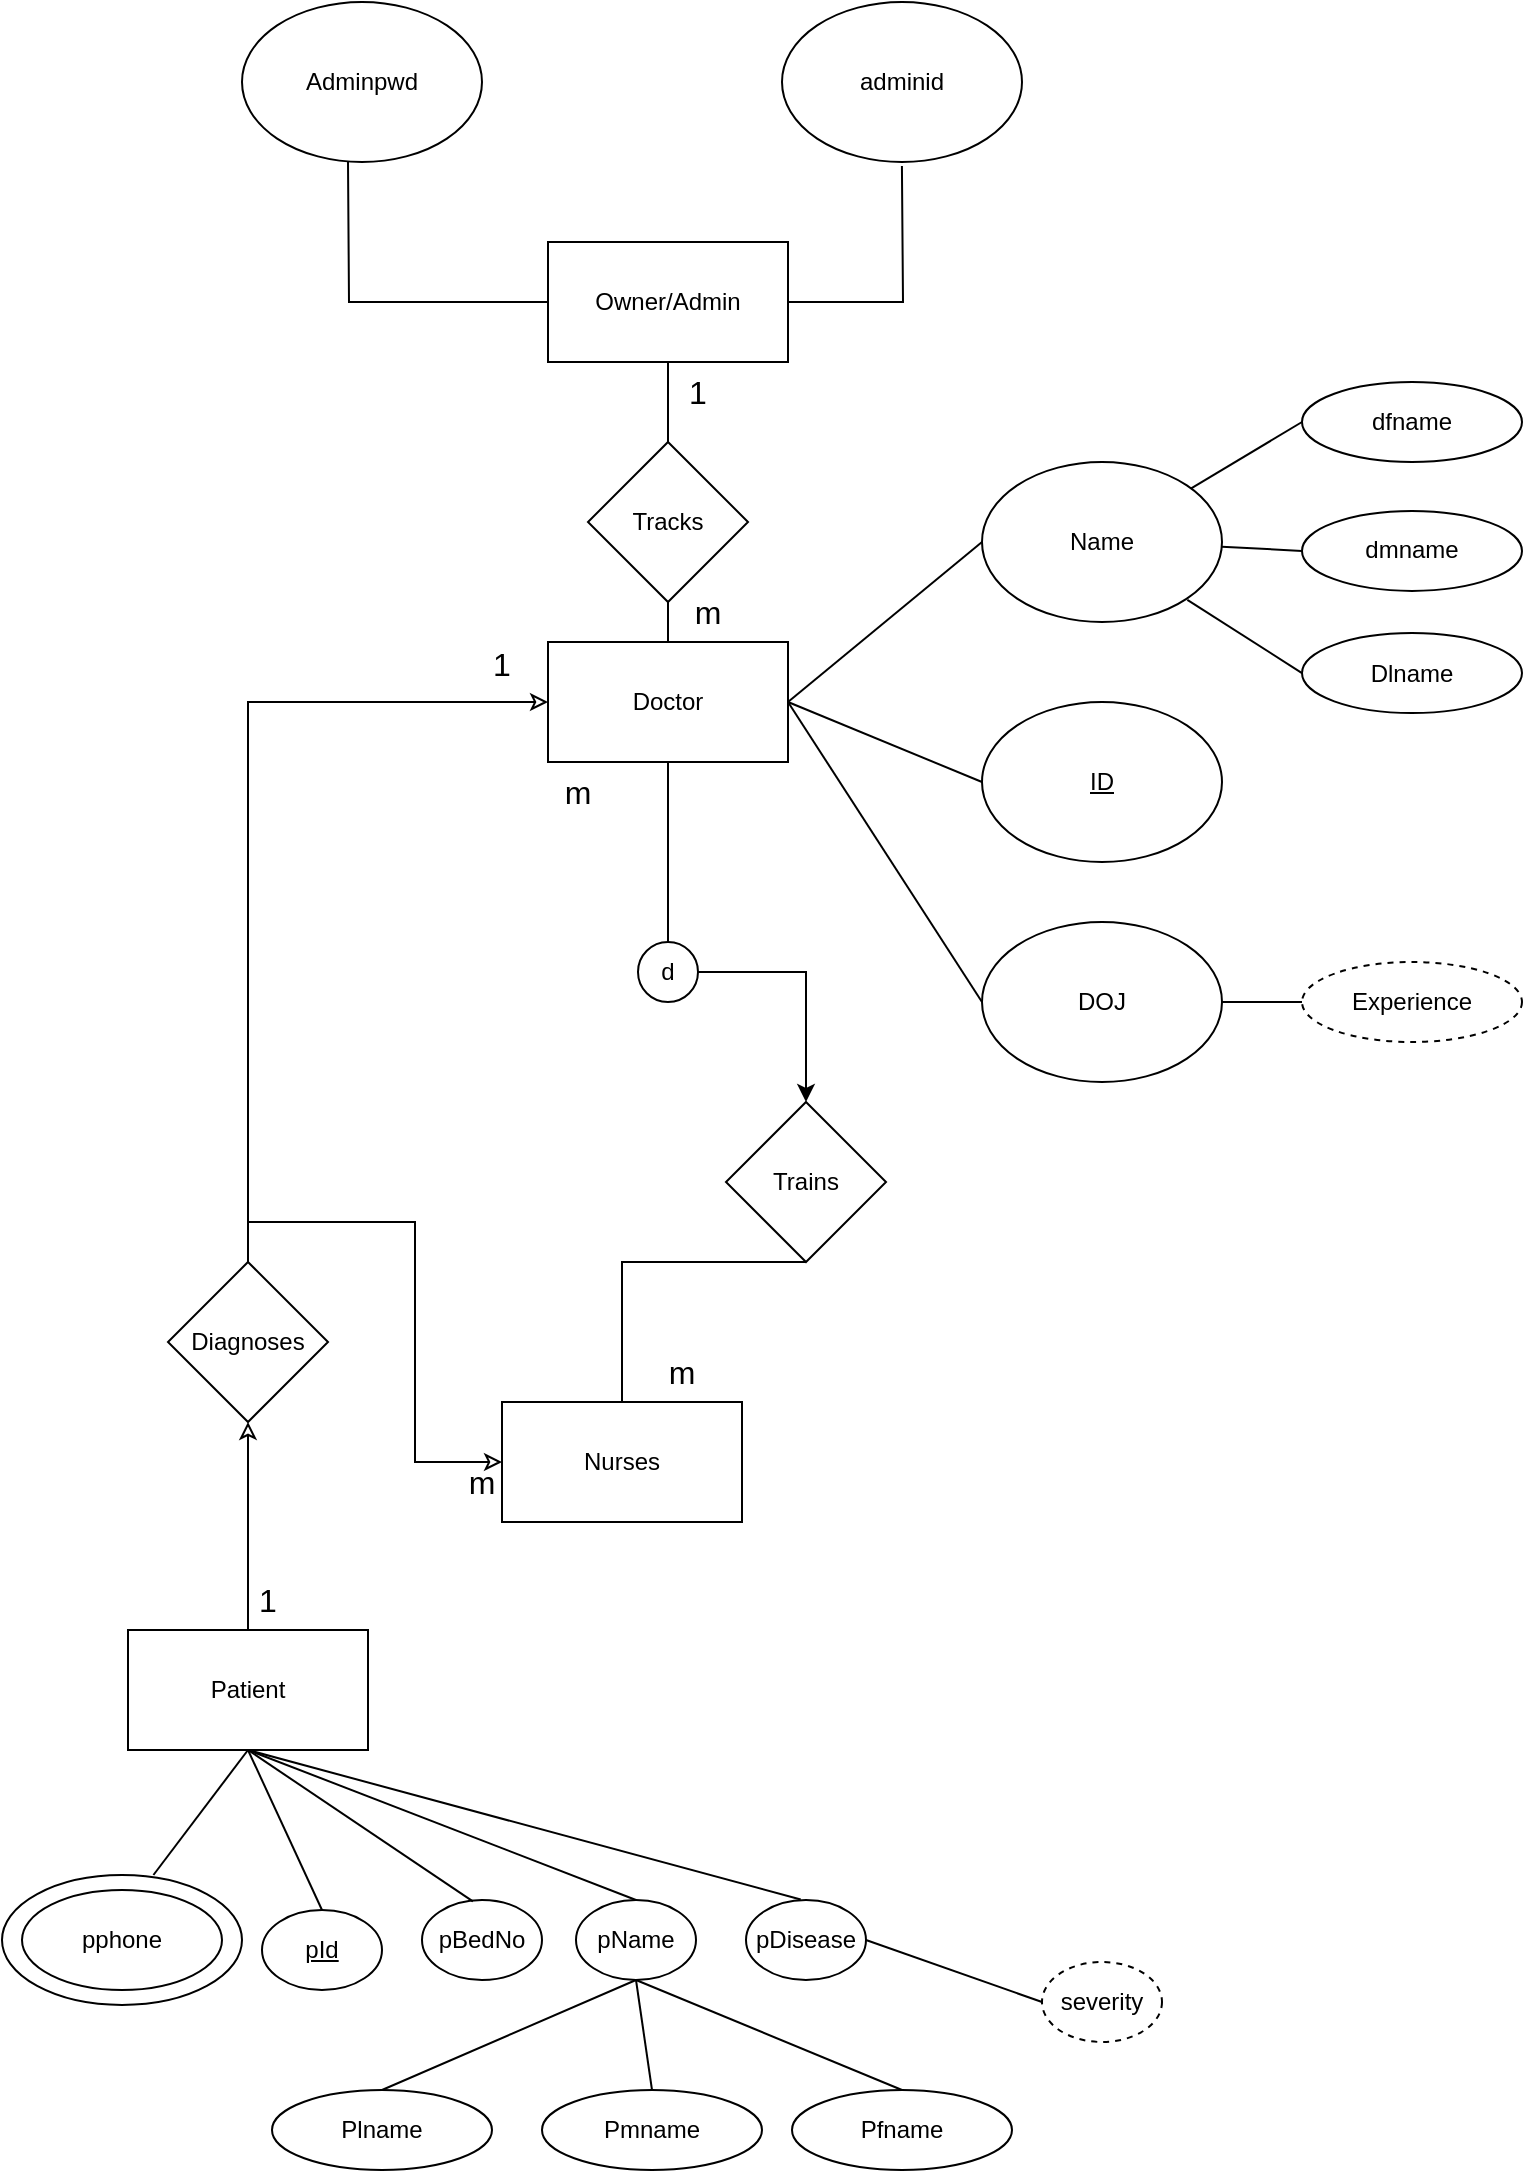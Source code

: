 <mxfile version="20.8.0" type="github">
  <diagram id="R2lEEEUBdFMjLlhIrx00" name="Page-1">
    <mxGraphModel dx="1444" dy="775" grid="1" gridSize="10" guides="1" tooltips="1" connect="1" arrows="1" fold="1" page="1" pageScale="1" pageWidth="850" pageHeight="1100" math="0" shadow="0" extFonts="Permanent Marker^https://fonts.googleapis.com/css?family=Permanent+Marker">
      <root>
        <mxCell id="0" />
        <mxCell id="1" parent="0" />
        <mxCell id="s-d3TQJozYRdmBQAh-HW-65" value="Trains" style="rhombus;whiteSpace=wrap;html=1;fillOpacity=0;" parent="1" vertex="1">
          <mxGeometry x="402" y="560" width="80" height="80" as="geometry" />
        </mxCell>
        <mxCell id="qZSQInR1mWZaFcF0gbvc-5" style="edgeStyle=orthogonalEdgeStyle;rounded=0;orthogonalLoop=1;jettySize=auto;html=1;fillOpacity=0;endArrow=none;endFill=0;" parent="1" source="qZSQInR1mWZaFcF0gbvc-2" edge="1">
          <mxGeometry relative="1" as="geometry">
            <mxPoint x="213" y="90" as="targetPoint" />
          </mxGeometry>
        </mxCell>
        <mxCell id="qZSQInR1mWZaFcF0gbvc-8" style="edgeStyle=orthogonalEdgeStyle;rounded=0;orthogonalLoop=1;jettySize=auto;html=1;exitX=1;exitY=0.5;exitDx=0;exitDy=0;entryX=0.558;entryY=1.025;entryDx=0;entryDy=0;entryPerimeter=0;fillOpacity=0;endArrow=none;endFill=0;" parent="1" source="qZSQInR1mWZaFcF0gbvc-2" edge="1">
          <mxGeometry relative="1" as="geometry">
            <mxPoint x="489.96" y="92.0" as="targetPoint" />
          </mxGeometry>
        </mxCell>
        <mxCell id="qZSQInR1mWZaFcF0gbvc-10" style="edgeStyle=orthogonalEdgeStyle;rounded=0;orthogonalLoop=1;jettySize=auto;html=1;exitX=0.5;exitY=1;exitDx=0;exitDy=0;fillOpacity=0;endArrow=none;endFill=0;" parent="1" source="qZSQInR1mWZaFcF0gbvc-2" target="qZSQInR1mWZaFcF0gbvc-9" edge="1">
          <mxGeometry relative="1" as="geometry">
            <mxPoint x="486" y="200" as="targetPoint" />
          </mxGeometry>
        </mxCell>
        <mxCell id="qZSQInR1mWZaFcF0gbvc-2" value="Owner/Admin" style="rounded=0;whiteSpace=wrap;html=1;fillOpacity=0;" parent="1" vertex="1">
          <mxGeometry x="313" y="130" width="120" height="60" as="geometry" />
        </mxCell>
        <mxCell id="qZSQInR1mWZaFcF0gbvc-3" value="Adminpwd" style="ellipse;whiteSpace=wrap;html=1;fillOpacity=0;" parent="1" vertex="1">
          <mxGeometry x="160" y="10" width="120" height="80" as="geometry" />
        </mxCell>
        <mxCell id="qZSQInR1mWZaFcF0gbvc-6" value="adminid" style="ellipse;whiteSpace=wrap;html=1;fillOpacity=0;" parent="1" vertex="1">
          <mxGeometry x="430" y="10" width="120" height="80" as="geometry" />
        </mxCell>
        <mxCell id="qZSQInR1mWZaFcF0gbvc-9" value="Tracks" style="rhombus;whiteSpace=wrap;html=1;fillOpacity=0;" parent="1" vertex="1">
          <mxGeometry x="333" y="230" width="80" height="80" as="geometry" />
        </mxCell>
        <mxCell id="nEXemfkZkfeI4yeKxdNY-3" style="edgeStyle=orthogonalEdgeStyle;rounded=0;orthogonalLoop=1;jettySize=auto;html=1;exitX=0.5;exitY=1;exitDx=0;exitDy=0;entryX=0.5;entryY=0;entryDx=0;entryDy=0;endArrow=none;endFill=0;" edge="1" parent="1" source="qZSQInR1mWZaFcF0gbvc-12" target="nEXemfkZkfeI4yeKxdNY-2">
          <mxGeometry relative="1" as="geometry" />
        </mxCell>
        <mxCell id="qZSQInR1mWZaFcF0gbvc-12" value="Doctor" style="rounded=0;whiteSpace=wrap;html=1;fillOpacity=0;" parent="1" vertex="1">
          <mxGeometry x="313" y="330" width="120" height="60" as="geometry" />
        </mxCell>
        <mxCell id="qZSQInR1mWZaFcF0gbvc-18" value="" style="endArrow=none;html=1;rounded=0;exitX=0.5;exitY=0;exitDx=0;exitDy=0;entryX=0.5;entryY=1;entryDx=0;entryDy=0;fillOpacity=0;" parent="1" source="qZSQInR1mWZaFcF0gbvc-12" target="qZSQInR1mWZaFcF0gbvc-9" edge="1">
          <mxGeometry width="50" height="50" relative="1" as="geometry">
            <mxPoint x="616" y="270" as="sourcePoint" />
            <mxPoint x="666" y="220" as="targetPoint" />
          </mxGeometry>
        </mxCell>
        <mxCell id="qZSQInR1mWZaFcF0gbvc-19" value="" style="endArrow=none;html=1;rounded=0;exitX=1;exitY=0.5;exitDx=0;exitDy=0;fillOpacity=0;entryX=0;entryY=0.5;entryDx=0;entryDy=0;" parent="1" source="qZSQInR1mWZaFcF0gbvc-12" target="qZSQInR1mWZaFcF0gbvc-22" edge="1">
          <mxGeometry width="50" height="50" relative="1" as="geometry">
            <mxPoint x="616" y="390" as="sourcePoint" />
            <mxPoint x="533" y="280" as="targetPoint" />
          </mxGeometry>
        </mxCell>
        <mxCell id="qZSQInR1mWZaFcF0gbvc-20" value="" style="endArrow=none;html=1;rounded=0;exitX=1;exitY=0.5;exitDx=0;exitDy=0;entryX=0;entryY=0.5;entryDx=0;entryDy=0;fillOpacity=0;" parent="1" source="qZSQInR1mWZaFcF0gbvc-12" target="qZSQInR1mWZaFcF0gbvc-23" edge="1">
          <mxGeometry width="50" height="50" relative="1" as="geometry">
            <mxPoint x="556" y="420" as="sourcePoint" />
            <mxPoint x="533" y="400" as="targetPoint" />
          </mxGeometry>
        </mxCell>
        <mxCell id="qZSQInR1mWZaFcF0gbvc-21" value="" style="endArrow=none;html=1;rounded=0;exitX=1;exitY=0.5;exitDx=0;exitDy=0;entryX=0;entryY=0.5;entryDx=0;entryDy=0;fillOpacity=0;" parent="1" source="qZSQInR1mWZaFcF0gbvc-12" target="qZSQInR1mWZaFcF0gbvc-24" edge="1">
          <mxGeometry width="50" height="50" relative="1" as="geometry">
            <mxPoint x="556" y="420" as="sourcePoint" />
            <mxPoint x="533" y="510" as="targetPoint" />
          </mxGeometry>
        </mxCell>
        <mxCell id="qZSQInR1mWZaFcF0gbvc-22" value="Name" style="ellipse;whiteSpace=wrap;html=1;fillOpacity=0;" parent="1" vertex="1">
          <mxGeometry x="530" y="240" width="120" height="80" as="geometry" />
        </mxCell>
        <mxCell id="qZSQInR1mWZaFcF0gbvc-23" value="&lt;u&gt;ID&lt;/u&gt;" style="ellipse;whiteSpace=wrap;html=1;fillOpacity=0;" parent="1" vertex="1">
          <mxGeometry x="530" y="360" width="120" height="80" as="geometry" />
        </mxCell>
        <mxCell id="qZSQInR1mWZaFcF0gbvc-24" value="DOJ" style="ellipse;whiteSpace=wrap;html=1;fillOpacity=0;" parent="1" vertex="1">
          <mxGeometry x="530" y="470" width="120" height="80" as="geometry" />
        </mxCell>
        <mxCell id="qZSQInR1mWZaFcF0gbvc-25" value="" style="endArrow=none;html=1;rounded=0;exitX=1;exitY=0.5;exitDx=0;exitDy=0;fillOpacity=0;entryX=0;entryY=0.5;entryDx=0;entryDy=0;" parent="1" source="qZSQInR1mWZaFcF0gbvc-24" target="qZSQInR1mWZaFcF0gbvc-26" edge="1">
          <mxGeometry width="50" height="50" relative="1" as="geometry">
            <mxPoint x="650" y="510" as="sourcePoint" />
            <mxPoint x="800" y="510" as="targetPoint" />
          </mxGeometry>
        </mxCell>
        <mxCell id="qZSQInR1mWZaFcF0gbvc-26" value="&lt;span style=&quot;font-weight: normal;&quot;&gt;Experience&lt;/span&gt;" style="ellipse;whiteSpace=wrap;html=1;startSize=30;fontStyle=1;fillOpacity=0;dashed=1;" parent="1" vertex="1">
          <mxGeometry x="690" y="490" width="110" height="40" as="geometry" />
        </mxCell>
        <mxCell id="qZSQInR1mWZaFcF0gbvc-29" value="" style="endArrow=none;html=1;rounded=0;entryX=0;entryY=0.5;entryDx=0;entryDy=0;fillOpacity=0;" parent="1" source="qZSQInR1mWZaFcF0gbvc-22" target="qZSQInR1mWZaFcF0gbvc-30" edge="1">
          <mxGeometry width="50" height="50" relative="1" as="geometry">
            <mxPoint x="690.0" y="280" as="sourcePoint" />
            <mxPoint x="840" y="280" as="targetPoint" />
          </mxGeometry>
        </mxCell>
        <mxCell id="qZSQInR1mWZaFcF0gbvc-30" value="&lt;span style=&quot;font-weight: normal;&quot;&gt;dfname&lt;/span&gt;" style="ellipse;whiteSpace=wrap;html=1;startSize=30;fontStyle=1;fillOpacity=0;" parent="1" vertex="1">
          <mxGeometry x="690" y="200" width="110" height="40" as="geometry" />
        </mxCell>
        <mxCell id="qZSQInR1mWZaFcF0gbvc-32" value="" style="endArrow=none;html=1;rounded=0;entryX=0;entryY=0.5;entryDx=0;entryDy=0;fillOpacity=0;" parent="1" source="qZSQInR1mWZaFcF0gbvc-22" target="qZSQInR1mWZaFcF0gbvc-33" edge="1">
          <mxGeometry width="50" height="50" relative="1" as="geometry">
            <mxPoint x="650.0" y="301.44" as="sourcePoint" />
            <mxPoint x="828.68" y="350" as="targetPoint" />
          </mxGeometry>
        </mxCell>
        <mxCell id="qZSQInR1mWZaFcF0gbvc-33" value="&lt;span style=&quot;font-weight: normal;&quot;&gt;dmname&lt;/span&gt;" style="ellipse;whiteSpace=wrap;html=1;startSize=30;fontStyle=1;fillOpacity=0;" parent="1" vertex="1">
          <mxGeometry x="690" y="264.45" width="110" height="40" as="geometry" />
        </mxCell>
        <mxCell id="qZSQInR1mWZaFcF0gbvc-36" value="" style="endArrow=none;html=1;rounded=0;entryX=0;entryY=0.5;entryDx=0;entryDy=0;exitX=0.933;exitY=0.79;exitDx=0;exitDy=0;exitPerimeter=0;fillOpacity=0;" parent="1" target="qZSQInR1mWZaFcF0gbvc-37" edge="1">
          <mxGeometry width="50" height="50" relative="1" as="geometry">
            <mxPoint x="632.68" y="308.9" as="sourcePoint" />
            <mxPoint x="828.68" y="411.1" as="targetPoint" />
          </mxGeometry>
        </mxCell>
        <mxCell id="qZSQInR1mWZaFcF0gbvc-37" value="&lt;span style=&quot;font-weight: normal;&quot;&gt;Dlname&lt;/span&gt;" style="ellipse;whiteSpace=wrap;html=1;startSize=30;fontStyle=1;fillOpacity=0;" parent="1" vertex="1">
          <mxGeometry x="690" y="325.55" width="110" height="40" as="geometry" />
        </mxCell>
        <mxCell id="qZSQInR1mWZaFcF0gbvc-65" style="edgeStyle=orthogonalEdgeStyle;rounded=0;orthogonalLoop=1;jettySize=auto;html=1;exitX=0;exitY=0.5;exitDx=0;exitDy=0;entryX=0.5;entryY=0;entryDx=0;entryDy=0;fillOpacity=0;endArrow=none;endFill=0;startArrow=classic;startFill=1;" parent="1" source="qZSQInR1mWZaFcF0gbvc-39" target="qZSQInR1mWZaFcF0gbvc-64" edge="1">
          <mxGeometry relative="1" as="geometry" />
        </mxCell>
        <mxCell id="qZSQInR1mWZaFcF0gbvc-39" value="Nurses" style="rounded=0;whiteSpace=wrap;html=1;fillOpacity=0;" parent="1" vertex="1">
          <mxGeometry x="290" y="710" width="120" height="60" as="geometry" />
        </mxCell>
        <mxCell id="qZSQInR1mWZaFcF0gbvc-61" value="" style="endArrow=none;html=1;rounded=0;exitX=0.5;exitY=0;exitDx=0;exitDy=0;entryX=0.5;entryY=1;entryDx=0;entryDy=0;fillOpacity=0;" parent="1" source="qZSQInR1mWZaFcF0gbvc-39" target="s-d3TQJozYRdmBQAh-HW-65" edge="1">
          <mxGeometry width="50" height="50" relative="1" as="geometry">
            <mxPoint x="543" y="640" as="sourcePoint" />
            <mxPoint x="593" y="590" as="targetPoint" />
            <Array as="points">
              <mxPoint x="350" y="640" />
            </Array>
          </mxGeometry>
        </mxCell>
        <mxCell id="qZSQInR1mWZaFcF0gbvc-64" value="Diagnoses" style="rhombus;whiteSpace=wrap;html=1;fillOpacity=0;" parent="1" vertex="1">
          <mxGeometry x="123" y="640" width="80" height="80" as="geometry" />
        </mxCell>
        <mxCell id="qZSQInR1mWZaFcF0gbvc-67" value="" style="endArrow=classic;html=1;rounded=0;entryX=0.5;entryY=1;entryDx=0;entryDy=0;fillOpacity=0;exitX=0.5;exitY=0;exitDx=0;exitDy=0;endFill=1;" parent="1" source="qZSQInR1mWZaFcF0gbvc-68" target="qZSQInR1mWZaFcF0gbvc-64" edge="1">
          <mxGeometry width="50" height="50" relative="1" as="geometry">
            <mxPoint x="163" y="900" as="sourcePoint" />
            <mxPoint x="193" y="840" as="targetPoint" />
          </mxGeometry>
        </mxCell>
        <mxCell id="qZSQInR1mWZaFcF0gbvc-68" value="Patient" style="rounded=0;whiteSpace=wrap;html=1;fillOpacity=0;" parent="1" vertex="1">
          <mxGeometry x="103" y="824" width="120" height="60" as="geometry" />
        </mxCell>
        <mxCell id="qZSQInR1mWZaFcF0gbvc-69" value="" style="endArrow=none;html=1;rounded=0;entryX=0.5;entryY=1;entryDx=0;entryDy=0;exitX=0.631;exitY=0;exitDx=0;exitDy=0;exitPerimeter=0;fillOpacity=0;" parent="1" target="qZSQInR1mWZaFcF0gbvc-68" edge="1">
          <mxGeometry width="50" height="50" relative="1" as="geometry">
            <mxPoint x="115.72" y="946.5" as="sourcePoint" />
            <mxPoint x="173" y="884" as="targetPoint" />
          </mxGeometry>
        </mxCell>
        <mxCell id="qZSQInR1mWZaFcF0gbvc-70" value="" style="endArrow=none;html=1;rounded=0;entryX=0.5;entryY=1;entryDx=0;entryDy=0;exitX=0.5;exitY=0;exitDx=0;exitDy=0;fillOpacity=0;" parent="1" source="qZSQInR1mWZaFcF0gbvc-79" target="qZSQInR1mWZaFcF0gbvc-68" edge="1">
          <mxGeometry width="50" height="50" relative="1" as="geometry">
            <mxPoint x="93" y="934" as="sourcePoint" />
            <mxPoint x="173" y="894.0" as="targetPoint" />
          </mxGeometry>
        </mxCell>
        <mxCell id="qZSQInR1mWZaFcF0gbvc-71" value="" style="endArrow=none;html=1;rounded=0;entryX=0.5;entryY=1;entryDx=0;entryDy=0;exitX=0.424;exitY=0.017;exitDx=0;exitDy=0;exitPerimeter=0;fillOpacity=0;" parent="1" source="qZSQInR1mWZaFcF0gbvc-80" target="qZSQInR1mWZaFcF0gbvc-68" edge="1">
          <mxGeometry width="50" height="50" relative="1" as="geometry">
            <mxPoint x="223" y="954" as="sourcePoint" />
            <mxPoint x="173" y="894.0" as="targetPoint" />
          </mxGeometry>
        </mxCell>
        <mxCell id="qZSQInR1mWZaFcF0gbvc-72" value="" style="endArrow=none;html=1;rounded=0;entryX=0.5;entryY=1;entryDx=0;entryDy=0;exitX=0.5;exitY=0;exitDx=0;exitDy=0;fillOpacity=0;" parent="1" source="qZSQInR1mWZaFcF0gbvc-96" target="qZSQInR1mWZaFcF0gbvc-68" edge="1">
          <mxGeometry x="-0.624" y="-41" width="50" height="50" relative="1" as="geometry">
            <mxPoint x="263.0" y="949" as="sourcePoint" />
            <mxPoint x="173" y="894.0" as="targetPoint" />
            <mxPoint y="-1" as="offset" />
          </mxGeometry>
        </mxCell>
        <mxCell id="qZSQInR1mWZaFcF0gbvc-73" value="" style="endArrow=none;html=1;rounded=0;entryX=0.5;entryY=1;entryDx=0;entryDy=0;exitX=0.456;exitY=-0.006;exitDx=0;exitDy=0;fillOpacity=0;exitPerimeter=0;" parent="1" source="qZSQInR1mWZaFcF0gbvc-97" target="qZSQInR1mWZaFcF0gbvc-68" edge="1">
          <mxGeometry x="-0.624" y="-41" width="50" height="50" relative="1" as="geometry">
            <mxPoint x="343" y="949" as="sourcePoint" />
            <mxPoint x="173" y="894.0" as="targetPoint" />
            <mxPoint y="-1" as="offset" />
          </mxGeometry>
        </mxCell>
        <mxCell id="qZSQInR1mWZaFcF0gbvc-74" value="pphone" style="ellipse;whiteSpace=wrap;html=1;fillOpacity=0;" parent="1" vertex="1">
          <mxGeometry x="50" y="954" width="100" height="50" as="geometry" />
        </mxCell>
        <mxCell id="qZSQInR1mWZaFcF0gbvc-75" value="" style="ellipse;whiteSpace=wrap;html=1;fillOpacity=0;" parent="1" vertex="1">
          <mxGeometry x="40" y="946.5" width="120" height="65" as="geometry" />
        </mxCell>
        <mxCell id="qZSQInR1mWZaFcF0gbvc-79" value="&lt;u&gt;pId&lt;/u&gt;" style="ellipse;whiteSpace=wrap;html=1;fillOpacity=0;" parent="1" vertex="1">
          <mxGeometry x="170" y="964" width="60" height="40" as="geometry" />
        </mxCell>
        <mxCell id="qZSQInR1mWZaFcF0gbvc-80" value="&lt;span style=&quot;color: rgba(0, 0, 0, 0); font-family: monospace; font-size: 0px; text-align: start;&quot;&gt;%3CmxGraphModel%3E%3Croot%3E%3CmxCell%20id%3D%220%22%2F%3E%3CmxCell%20id%3D%221%22%20parent%3D%220%22%2F%3E%3CmxCell%20id%3D%222%22%20value%3D%22pphone%22%20style%3D%22ellipse%3BwhiteSpace%3Dwrap%3Bhtml%3D1%3B%22%20vertex%3D%221%22%20parent%3D%221%22%3E%3CmxGeometry%20y%3D%221020%22%20width%3D%22100%22%20height%3D%2250%22%20as%3D%22geometry%22%2F%3E%3C%2FmxCell%3E%3C%2Froot%3E%3C%2FmxGraphModel%3E&lt;/span&gt;pBedNo" style="ellipse;whiteSpace=wrap;html=1;fillOpacity=0;" parent="1" vertex="1">
          <mxGeometry x="250" y="959" width="60" height="40" as="geometry" />
        </mxCell>
        <mxCell id="qZSQInR1mWZaFcF0gbvc-85" value="&lt;span style=&quot;font-weight: normal;&quot;&gt;Pfname&lt;/span&gt;" style="ellipse;whiteSpace=wrap;html=1;startSize=30;fontStyle=1;fillOpacity=0;" parent="1" vertex="1">
          <mxGeometry x="435" y="1054" width="110" height="40" as="geometry" />
        </mxCell>
        <mxCell id="qZSQInR1mWZaFcF0gbvc-86" value="&lt;span style=&quot;font-weight: normal;&quot;&gt;Pmname&lt;/span&gt;" style="ellipse;whiteSpace=wrap;html=1;startSize=30;fontStyle=1;fillOpacity=0;" parent="1" vertex="1">
          <mxGeometry x="310" y="1054" width="110" height="40" as="geometry" />
        </mxCell>
        <mxCell id="qZSQInR1mWZaFcF0gbvc-87" value="&lt;span style=&quot;font-weight: normal;&quot;&gt;Plname&lt;/span&gt;" style="ellipse;whiteSpace=wrap;html=1;startSize=30;fontStyle=1;fillOpacity=0;" parent="1" vertex="1">
          <mxGeometry x="175" y="1054" width="110" height="40" as="geometry" />
        </mxCell>
        <mxCell id="qZSQInR1mWZaFcF0gbvc-88" value="" style="endArrow=none;html=1;rounded=0;fontColor=#000000;entryX=0.5;entryY=1;entryDx=0;entryDy=0;exitX=0.5;exitY=0;exitDx=0;exitDy=0;fillOpacity=0;" parent="1" source="qZSQInR1mWZaFcF0gbvc-87" target="qZSQInR1mWZaFcF0gbvc-96" edge="1">
          <mxGeometry width="50" height="50" relative="1" as="geometry">
            <mxPoint x="180" y="1064" as="sourcePoint" />
            <mxPoint x="360.0" y="999" as="targetPoint" />
          </mxGeometry>
        </mxCell>
        <mxCell id="qZSQInR1mWZaFcF0gbvc-89" value="" style="endArrow=none;html=1;rounded=0;fontColor=#000000;entryX=0.5;entryY=1;entryDx=0;entryDy=0;exitX=0.5;exitY=0;exitDx=0;exitDy=0;fillOpacity=0;" parent="1" source="qZSQInR1mWZaFcF0gbvc-86" target="qZSQInR1mWZaFcF0gbvc-96" edge="1">
          <mxGeometry width="50" height="50" relative="1" as="geometry">
            <mxPoint x="180" y="1064" as="sourcePoint" />
            <mxPoint x="360.0" y="999" as="targetPoint" />
          </mxGeometry>
        </mxCell>
        <mxCell id="qZSQInR1mWZaFcF0gbvc-90" value="" style="endArrow=none;html=1;rounded=0;fontColor=#000000;exitX=0.5;exitY=0;exitDx=0;exitDy=0;entryX=0.5;entryY=1;entryDx=0;entryDy=0;fillOpacity=0;" parent="1" source="qZSQInR1mWZaFcF0gbvc-85" target="qZSQInR1mWZaFcF0gbvc-96" edge="1">
          <mxGeometry width="50" height="50" relative="1" as="geometry">
            <mxPoint x="375.0" y="1064" as="sourcePoint" />
            <mxPoint x="360.0" y="999" as="targetPoint" />
          </mxGeometry>
        </mxCell>
        <mxCell id="qZSQInR1mWZaFcF0gbvc-91" value="" style="endArrow=none;html=1;rounded=0;fontColor=#000000;exitX=1;exitY=0.5;exitDx=0;exitDy=0;entryX=0;entryY=0.5;entryDx=0;entryDy=0;fillOpacity=0;" parent="1" source="qZSQInR1mWZaFcF0gbvc-97" target="qZSQInR1mWZaFcF0gbvc-93" edge="1">
          <mxGeometry width="50" height="50" relative="1" as="geometry">
            <mxPoint x="470.0" y="979" as="sourcePoint" />
            <mxPoint x="560" y="979" as="targetPoint" />
          </mxGeometry>
        </mxCell>
        <mxCell id="qZSQInR1mWZaFcF0gbvc-93" value="severity" style="ellipse;whiteSpace=wrap;html=1;fontColor=default;dashed=1;fillOpacity=0;startSize=30;fontStyle=0;" parent="1" vertex="1">
          <mxGeometry x="560" y="990" width="60" height="40" as="geometry" />
        </mxCell>
        <mxCell id="qZSQInR1mWZaFcF0gbvc-96" value="pName" style="ellipse;whiteSpace=wrap;html=1;fontColor=default;fillOpacity=0;" parent="1" vertex="1">
          <mxGeometry x="327" y="959" width="60" height="40" as="geometry" />
        </mxCell>
        <mxCell id="qZSQInR1mWZaFcF0gbvc-97" value="pDisease" style="ellipse;whiteSpace=wrap;html=1;fontColor=default;fillOpacity=0;" parent="1" vertex="1">
          <mxGeometry x="412" y="959" width="60" height="40" as="geometry" />
        </mxCell>
        <mxCell id="qZSQInR1mWZaFcF0gbvc-100" value="1" style="text;html=1;strokeColor=none;fillColor=none;align=center;verticalAlign=middle;whiteSpace=wrap;rounded=0;fontSize=16;fillOpacity=0;" parent="1" vertex="1">
          <mxGeometry x="358" y="190" width="60" height="30" as="geometry" />
        </mxCell>
        <mxCell id="qZSQInR1mWZaFcF0gbvc-103" value="m" style="text;html=1;strokeColor=none;fillColor=none;align=center;verticalAlign=middle;whiteSpace=wrap;rounded=0;fontSize=16;fillOpacity=0;" parent="1" vertex="1">
          <mxGeometry x="363" y="300" width="60" height="30" as="geometry" />
        </mxCell>
        <mxCell id="qZSQInR1mWZaFcF0gbvc-104" value="m" style="text;html=1;strokeColor=none;fillColor=none;align=center;verticalAlign=middle;whiteSpace=wrap;rounded=0;fontSize=16;fillOpacity=0;" parent="1" vertex="1">
          <mxGeometry x="350" y="680" width="60" height="30" as="geometry" />
        </mxCell>
        <mxCell id="qZSQInR1mWZaFcF0gbvc-105" value="1" style="text;html=1;strokeColor=none;fillColor=none;align=center;verticalAlign=middle;whiteSpace=wrap;rounded=0;fontSize=16;fillOpacity=0;" parent="1" vertex="1">
          <mxGeometry x="260" y="325.55" width="60" height="30" as="geometry" />
        </mxCell>
        <mxCell id="qZSQInR1mWZaFcF0gbvc-106" value="1" style="text;html=1;strokeColor=none;fillColor=none;align=center;verticalAlign=middle;whiteSpace=wrap;rounded=0;fontSize=16;fillOpacity=0;" parent="1" vertex="1">
          <mxGeometry x="143" y="794" width="60" height="30" as="geometry" />
        </mxCell>
        <mxCell id="qZSQInR1mWZaFcF0gbvc-108" value="m" style="text;html=1;strokeColor=none;fillColor=none;align=center;verticalAlign=middle;whiteSpace=wrap;rounded=0;fontSize=16;fillOpacity=0;" parent="1" vertex="1">
          <mxGeometry x="298" y="390" width="60" height="30" as="geometry" />
        </mxCell>
        <mxCell id="qZSQInR1mWZaFcF0gbvc-110" value="m" style="text;html=1;strokeColor=none;fillColor=none;align=center;verticalAlign=middle;whiteSpace=wrap;rounded=0;fontSize=16;fillOpacity=0;" parent="1" vertex="1">
          <mxGeometry x="250" y="735" width="60" height="30" as="geometry" />
        </mxCell>
        <mxCell id="qZSQInR1mWZaFcF0gbvc-117" style="edgeStyle=orthogonalEdgeStyle;rounded=0;orthogonalLoop=1;jettySize=auto;html=1;fillOpacity=0;endArrow=none;endFill=0;exitX=0;exitY=0.5;exitDx=0;exitDy=0;entryX=0.5;entryY=0;entryDx=0;entryDy=0;startArrow=classic;startFill=1;" parent="1" source="qZSQInR1mWZaFcF0gbvc-12" target="qZSQInR1mWZaFcF0gbvc-64" edge="1">
          <mxGeometry relative="1" as="geometry">
            <mxPoint x="310" y="360.0" as="sourcePoint" />
            <mxPoint x="170" y="630" as="targetPoint" />
          </mxGeometry>
        </mxCell>
        <mxCell id="nEXemfkZkfeI4yeKxdNY-4" style="edgeStyle=orthogonalEdgeStyle;rounded=0;orthogonalLoop=1;jettySize=auto;html=1;exitX=1;exitY=0.5;exitDx=0;exitDy=0;entryX=0.5;entryY=0;entryDx=0;entryDy=0;" edge="1" parent="1" source="nEXemfkZkfeI4yeKxdNY-2" target="s-d3TQJozYRdmBQAh-HW-65">
          <mxGeometry relative="1" as="geometry" />
        </mxCell>
        <mxCell id="nEXemfkZkfeI4yeKxdNY-2" value="d" style="ellipse;whiteSpace=wrap;html=1;aspect=fixed;" vertex="1" parent="1">
          <mxGeometry x="358" y="480" width="30" height="30" as="geometry" />
        </mxCell>
      </root>
    </mxGraphModel>
  </diagram>
</mxfile>

